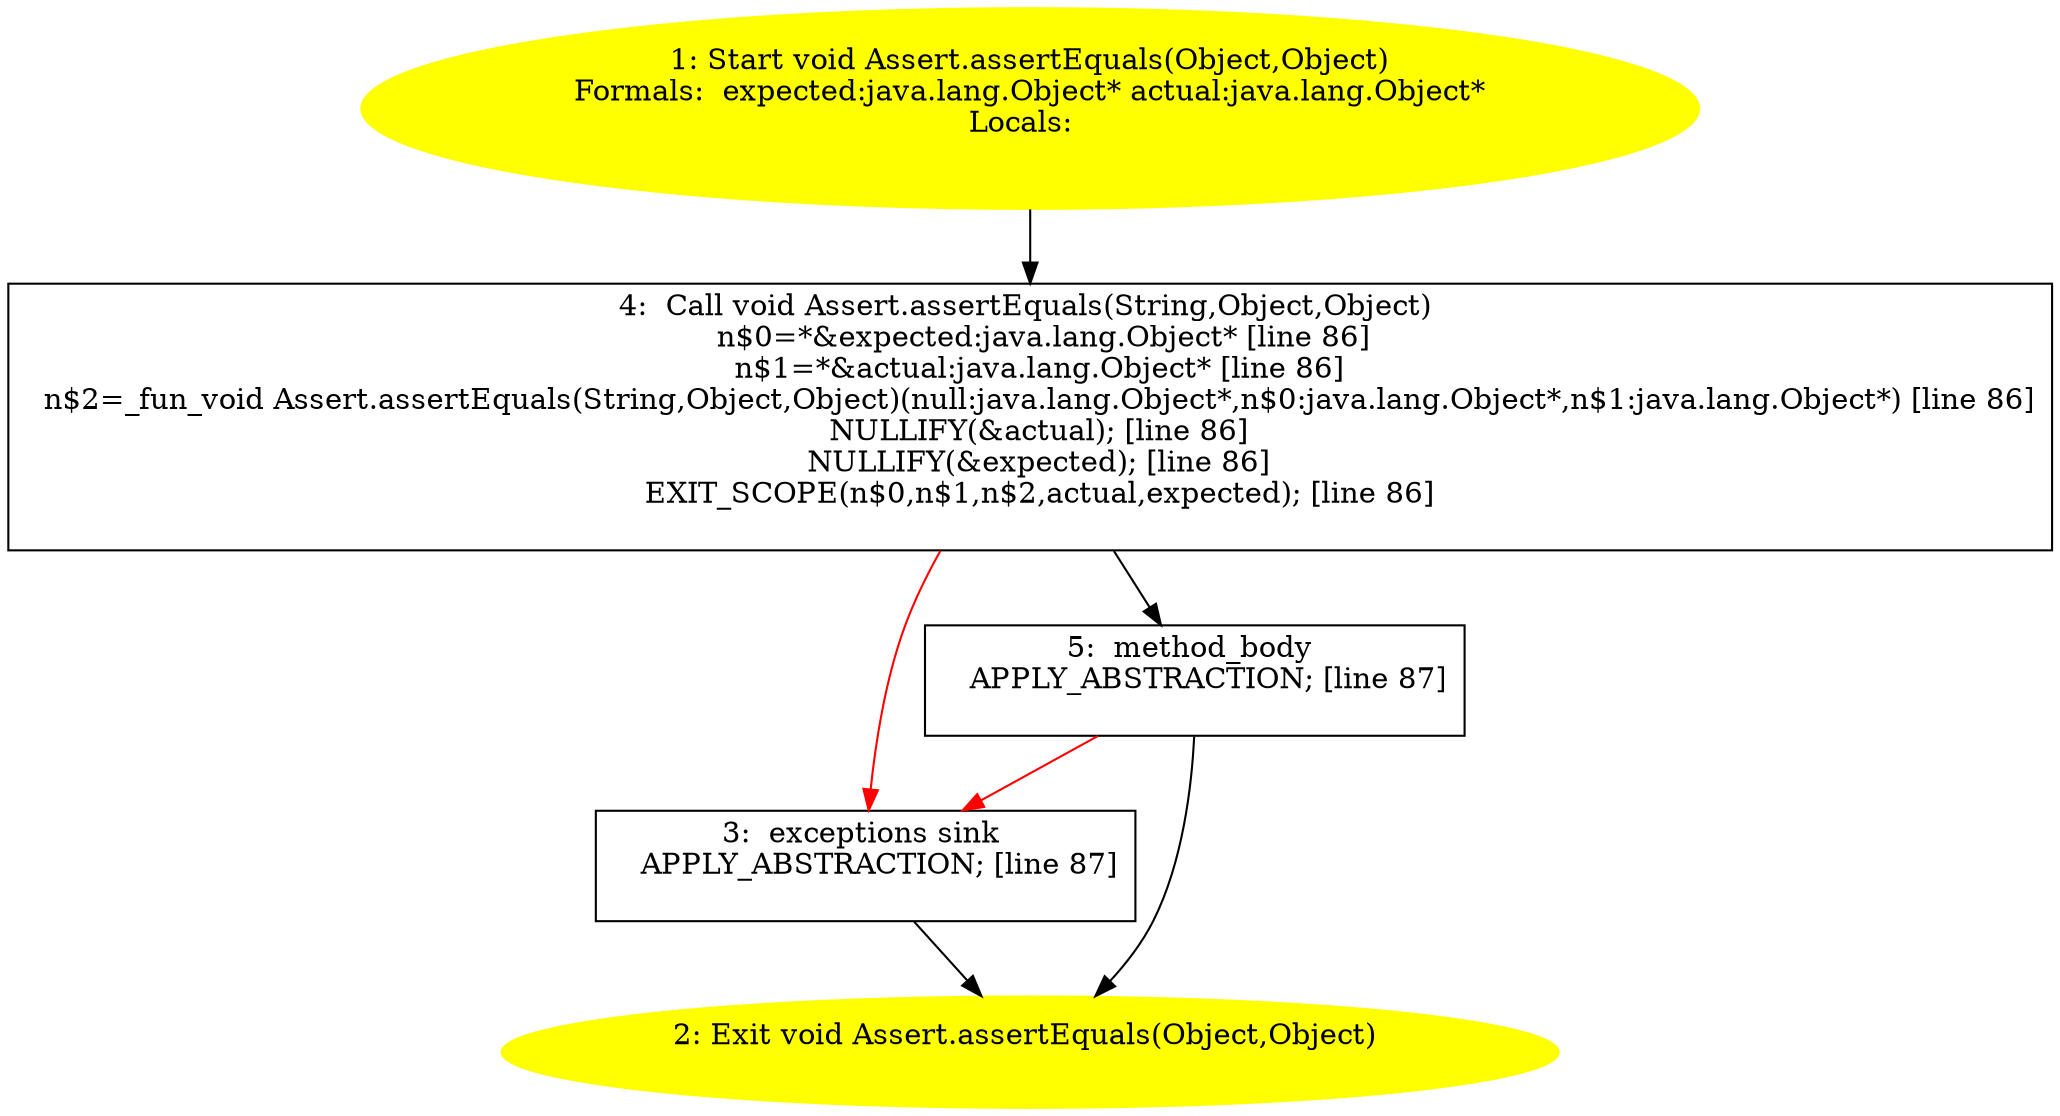 /* @generated */
digraph cfg {
"junit.framework.Assert.assertEquals(java.lang.Object,java.lang.Object):void.b2729c85094999f1877883fd811c1384_1" [label="1: Start void Assert.assertEquals(Object,Object)\nFormals:  expected:java.lang.Object* actual:java.lang.Object*\nLocals:  \n  " color=yellow style=filled]
	

	 "junit.framework.Assert.assertEquals(java.lang.Object,java.lang.Object):void.b2729c85094999f1877883fd811c1384_1" -> "junit.framework.Assert.assertEquals(java.lang.Object,java.lang.Object):void.b2729c85094999f1877883fd811c1384_4" ;
"junit.framework.Assert.assertEquals(java.lang.Object,java.lang.Object):void.b2729c85094999f1877883fd811c1384_2" [label="2: Exit void Assert.assertEquals(Object,Object) \n  " color=yellow style=filled]
	

"junit.framework.Assert.assertEquals(java.lang.Object,java.lang.Object):void.b2729c85094999f1877883fd811c1384_3" [label="3:  exceptions sink \n   APPLY_ABSTRACTION; [line 87]\n " shape="box"]
	

	 "junit.framework.Assert.assertEquals(java.lang.Object,java.lang.Object):void.b2729c85094999f1877883fd811c1384_3" -> "junit.framework.Assert.assertEquals(java.lang.Object,java.lang.Object):void.b2729c85094999f1877883fd811c1384_2" ;
"junit.framework.Assert.assertEquals(java.lang.Object,java.lang.Object):void.b2729c85094999f1877883fd811c1384_4" [label="4:  Call void Assert.assertEquals(String,Object,Object) \n   n$0=*&expected:java.lang.Object* [line 86]\n  n$1=*&actual:java.lang.Object* [line 86]\n  n$2=_fun_void Assert.assertEquals(String,Object,Object)(null:java.lang.Object*,n$0:java.lang.Object*,n$1:java.lang.Object*) [line 86]\n  NULLIFY(&actual); [line 86]\n  NULLIFY(&expected); [line 86]\n  EXIT_SCOPE(n$0,n$1,n$2,actual,expected); [line 86]\n " shape="box"]
	

	 "junit.framework.Assert.assertEquals(java.lang.Object,java.lang.Object):void.b2729c85094999f1877883fd811c1384_4" -> "junit.framework.Assert.assertEquals(java.lang.Object,java.lang.Object):void.b2729c85094999f1877883fd811c1384_5" ;
	 "junit.framework.Assert.assertEquals(java.lang.Object,java.lang.Object):void.b2729c85094999f1877883fd811c1384_4" -> "junit.framework.Assert.assertEquals(java.lang.Object,java.lang.Object):void.b2729c85094999f1877883fd811c1384_3" [color="red" ];
"junit.framework.Assert.assertEquals(java.lang.Object,java.lang.Object):void.b2729c85094999f1877883fd811c1384_5" [label="5:  method_body \n   APPLY_ABSTRACTION; [line 87]\n " shape="box"]
	

	 "junit.framework.Assert.assertEquals(java.lang.Object,java.lang.Object):void.b2729c85094999f1877883fd811c1384_5" -> "junit.framework.Assert.assertEquals(java.lang.Object,java.lang.Object):void.b2729c85094999f1877883fd811c1384_2" ;
	 "junit.framework.Assert.assertEquals(java.lang.Object,java.lang.Object):void.b2729c85094999f1877883fd811c1384_5" -> "junit.framework.Assert.assertEquals(java.lang.Object,java.lang.Object):void.b2729c85094999f1877883fd811c1384_3" [color="red" ];
}
